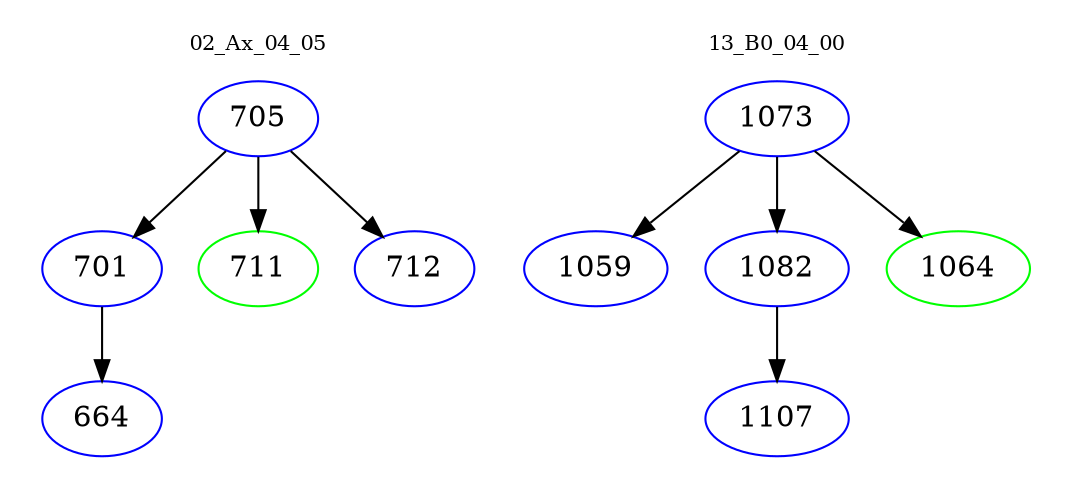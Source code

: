 digraph{
subgraph cluster_0 {
color = white
label = "02_Ax_04_05";
fontsize=10;
T0_705 [label="705", color="blue"]
T0_705 -> T0_701 [color="black"]
T0_701 [label="701", color="blue"]
T0_701 -> T0_664 [color="black"]
T0_664 [label="664", color="blue"]
T0_705 -> T0_711 [color="black"]
T0_711 [label="711", color="green"]
T0_705 -> T0_712 [color="black"]
T0_712 [label="712", color="blue"]
}
subgraph cluster_1 {
color = white
label = "13_B0_04_00";
fontsize=10;
T1_1073 [label="1073", color="blue"]
T1_1073 -> T1_1059 [color="black"]
T1_1059 [label="1059", color="blue"]
T1_1073 -> T1_1082 [color="black"]
T1_1082 [label="1082", color="blue"]
T1_1082 -> T1_1107 [color="black"]
T1_1107 [label="1107", color="blue"]
T1_1073 -> T1_1064 [color="black"]
T1_1064 [label="1064", color="green"]
}
}
